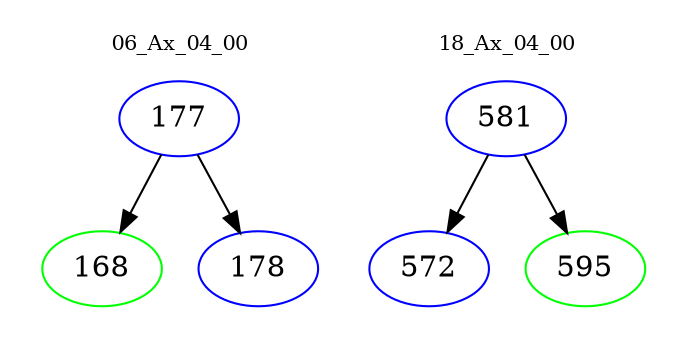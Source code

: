 digraph{
subgraph cluster_0 {
color = white
label = "06_Ax_04_00";
fontsize=10;
T0_177 [label="177", color="blue"]
T0_177 -> T0_168 [color="black"]
T0_168 [label="168", color="green"]
T0_177 -> T0_178 [color="black"]
T0_178 [label="178", color="blue"]
}
subgraph cluster_1 {
color = white
label = "18_Ax_04_00";
fontsize=10;
T1_581 [label="581", color="blue"]
T1_581 -> T1_572 [color="black"]
T1_572 [label="572", color="blue"]
T1_581 -> T1_595 [color="black"]
T1_595 [label="595", color="green"]
}
}
